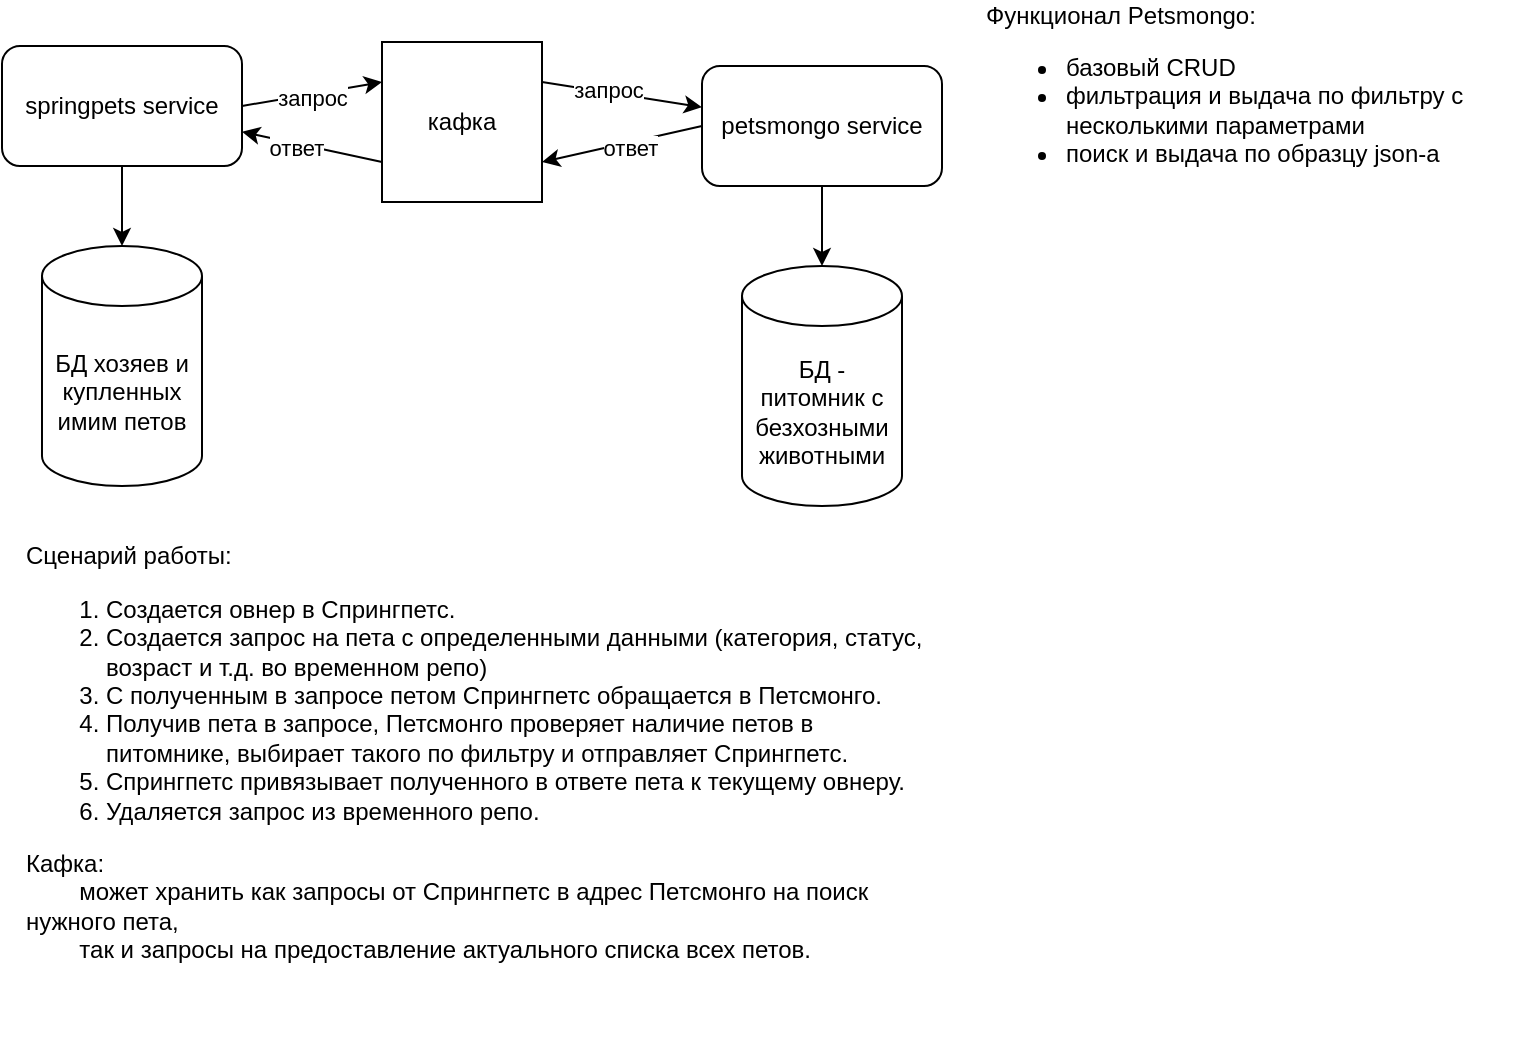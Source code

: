 <mxfile version="22.1.22" type="embed">
  <diagram name="Страница — 1" id="48z96JZ2Nk2S-4M4ds--">
    <mxGraphModel dx="833" dy="727" grid="1" gridSize="10" guides="1" tooltips="1" connect="1" arrows="1" fold="1" page="1" pageScale="1" pageWidth="827" pageHeight="1169" math="0" shadow="0">
      <root>
        <mxCell id="0" />
        <mxCell id="1" parent="0" />
        <mxCell id="AGKuizLikppnEioVuAVD-7" value="&lt;div&gt;БД - питомник с безхозными животными&lt;/div&gt;" style="shape=cylinder3;whiteSpace=wrap;html=1;boundedLbl=1;backgroundOutline=1;size=15;" parent="1" vertex="1">
          <mxGeometry x="390" y="172" width="80" height="120" as="geometry" />
        </mxCell>
        <mxCell id="AGKuizLikppnEioVuAVD-8" value="&lt;div&gt;БД хозяев и купленных имим петов&lt;/div&gt;" style="shape=cylinder3;whiteSpace=wrap;html=1;boundedLbl=1;backgroundOutline=1;size=15;" parent="1" vertex="1">
          <mxGeometry x="40" y="162" width="80" height="120" as="geometry" />
        </mxCell>
        <mxCell id="AGKuizLikppnEioVuAVD-10" value="Сценарий работы:&lt;div&gt;&lt;ol&gt;&lt;li&gt;Создается овнер в Спрингпетс.&lt;/li&gt;&lt;li&gt;Создается запрос на пета с определенными данными (категория, статус, возраст и т.д. во временном репо)&lt;/li&gt;&lt;li&gt;С полученным в запросе петом Спрингпетс обращается в Петсмонго.&lt;/li&gt;&lt;li&gt;Получив пета в запросе, Петсмонго проверяет наличие петов в питомнике, выбирает такого по фильтру и отправляет Спрингпетс.&lt;/li&gt;&lt;li&gt;Спрингпетс привязывает полученного в ответе пета к текущему овнеру.&lt;/li&gt;&lt;li&gt;Удаляется запрос из временного репо.&amp;nbsp;&lt;/li&gt;&lt;/ol&gt;&lt;div&gt;Кафка:&lt;/div&gt;&lt;/div&gt;&lt;div&gt;&lt;span style=&quot;white-space: pre;&quot;&gt;&#x9;&lt;/span&gt;может хранить как запросы от Спрингпетс в адрес Петсмонго на поиск нужного пета,&amp;nbsp;&lt;/div&gt;&lt;div&gt;&lt;span style=&quot;white-space: pre;&quot;&gt;&#x9;&lt;/span&gt;так и запросы на предоставление актуального списка всех петов.&amp;nbsp;&lt;br&gt;&lt;/div&gt;&lt;div&gt;&lt;br&gt;&lt;/div&gt;&lt;div&gt;&lt;br&gt;&lt;/div&gt;&lt;div&gt;&lt;br&gt;&lt;/div&gt;" style="text;html=1;align=left;verticalAlign=middle;whiteSpace=wrap;rounded=0;" parent="1" vertex="1">
          <mxGeometry x="30" y="312" width="460" height="250" as="geometry" />
        </mxCell>
        <mxCell id="AGKuizLikppnEioVuAVD-13" value="springpets service" style="rounded=1;whiteSpace=wrap;html=1;" parent="1" vertex="1">
          <mxGeometry x="20" y="62" width="120" height="60" as="geometry" />
        </mxCell>
        <mxCell id="AGKuizLikppnEioVuAVD-14" value="petsmongo service" style="rounded=1;whiteSpace=wrap;html=1;" parent="1" vertex="1">
          <mxGeometry x="370" y="72" width="120" height="60" as="geometry" />
        </mxCell>
        <mxCell id="AGKuizLikppnEioVuAVD-15" value="" style="endArrow=classic;html=1;rounded=0;exitX=0.5;exitY=1;exitDx=0;exitDy=0;" parent="1" source="AGKuizLikppnEioVuAVD-13" target="AGKuizLikppnEioVuAVD-8" edge="1">
          <mxGeometry width="50" height="50" relative="1" as="geometry">
            <mxPoint x="320" y="232" as="sourcePoint" />
            <mxPoint x="230" y="222" as="targetPoint" />
          </mxGeometry>
        </mxCell>
        <mxCell id="AGKuizLikppnEioVuAVD-16" value="" style="endArrow=classic;html=1;rounded=0;entryX=0.5;entryY=0;entryDx=0;entryDy=0;entryPerimeter=0;" parent="1" target="AGKuizLikppnEioVuAVD-7" edge="1">
          <mxGeometry width="50" height="50" relative="1" as="geometry">
            <mxPoint x="430" y="132" as="sourcePoint" />
            <mxPoint x="480" y="82" as="targetPoint" />
          </mxGeometry>
        </mxCell>
        <mxCell id="AGKuizLikppnEioVuAVD-17" value="кафка" style="whiteSpace=wrap;html=1;aspect=fixed;" parent="1" vertex="1">
          <mxGeometry x="210" y="60" width="80" height="80" as="geometry" />
        </mxCell>
        <mxCell id="AGKuizLikppnEioVuAVD-18" value="" style="endArrow=classic;html=1;rounded=0;entryX=0;entryY=0.25;entryDx=0;entryDy=0;" parent="1" target="AGKuizLikppnEioVuAVD-17" edge="1">
          <mxGeometry width="50" height="50" relative="1" as="geometry">
            <mxPoint x="140" y="92" as="sourcePoint" />
            <mxPoint x="190" y="42" as="targetPoint" />
          </mxGeometry>
        </mxCell>
        <mxCell id="AGKuizLikppnEioVuAVD-25" value="запрос" style="edgeLabel;html=1;align=center;verticalAlign=middle;resizable=0;points=[];" parent="AGKuizLikppnEioVuAVD-18" vertex="1" connectable="0">
          <mxGeometry x="-0.034" y="-2" relative="1" as="geometry">
            <mxPoint as="offset" />
          </mxGeometry>
        </mxCell>
        <mxCell id="AGKuizLikppnEioVuAVD-19" value="" style="endArrow=classic;html=1;rounded=0;exitX=1;exitY=0.25;exitDx=0;exitDy=0;" parent="1" source="AGKuizLikppnEioVuAVD-17" target="AGKuizLikppnEioVuAVD-14" edge="1">
          <mxGeometry width="50" height="50" relative="1" as="geometry">
            <mxPoint x="290" y="92" as="sourcePoint" />
            <mxPoint x="340" y="42" as="targetPoint" />
          </mxGeometry>
        </mxCell>
        <mxCell id="AGKuizLikppnEioVuAVD-26" value="запрос" style="edgeLabel;html=1;align=center;verticalAlign=middle;resizable=0;points=[];" parent="AGKuizLikppnEioVuAVD-19" vertex="1" connectable="0">
          <mxGeometry x="-0.194" y="1" relative="1" as="geometry">
            <mxPoint as="offset" />
          </mxGeometry>
        </mxCell>
        <mxCell id="AGKuizLikppnEioVuAVD-20" value="" style="endArrow=classic;html=1;rounded=0;exitX=0;exitY=0.5;exitDx=0;exitDy=0;entryX=1;entryY=0.75;entryDx=0;entryDy=0;" parent="1" source="AGKuizLikppnEioVuAVD-14" target="AGKuizLikppnEioVuAVD-17" edge="1">
          <mxGeometry width="50" height="50" relative="1" as="geometry">
            <mxPoint x="290" y="172" as="sourcePoint" />
            <mxPoint x="340" y="122" as="targetPoint" />
          </mxGeometry>
        </mxCell>
        <mxCell id="AGKuizLikppnEioVuAVD-23" value="ответ" style="edgeLabel;html=1;align=center;verticalAlign=middle;resizable=0;points=[];" parent="AGKuizLikppnEioVuAVD-20" vertex="1" connectable="0">
          <mxGeometry x="-0.072" y="2" relative="1" as="geometry">
            <mxPoint as="offset" />
          </mxGeometry>
        </mxCell>
        <mxCell id="AGKuizLikppnEioVuAVD-21" value="" style="endArrow=classic;html=1;rounded=0;exitX=0;exitY=0.75;exitDx=0;exitDy=0;" parent="1" source="AGKuizLikppnEioVuAVD-17" target="AGKuizLikppnEioVuAVD-13" edge="1">
          <mxGeometry width="50" height="50" relative="1" as="geometry">
            <mxPoint x="170" y="182" as="sourcePoint" />
            <mxPoint x="220" y="132" as="targetPoint" />
          </mxGeometry>
        </mxCell>
        <mxCell id="AGKuizLikppnEioVuAVD-24" value="ответ" style="edgeLabel;html=1;align=center;verticalAlign=middle;resizable=0;points=[];" parent="AGKuizLikppnEioVuAVD-21" vertex="1" connectable="0">
          <mxGeometry x="0.227" y="2" relative="1" as="geometry">
            <mxPoint as="offset" />
          </mxGeometry>
        </mxCell>
        <mxCell id="AGKuizLikppnEioVuAVD-22" value="Функционал Petsmongo:&lt;div&gt;&lt;ul&gt;&lt;li&gt;базовый CRUD&lt;/li&gt;&lt;li&gt;фильтрация и выдача по фильтру с несколькими параметрами&lt;/li&gt;&lt;li&gt;поиск и выдача по образцу json-а&lt;/li&gt;&lt;/ul&gt;&lt;/div&gt;" style="text;html=1;align=left;verticalAlign=middle;whiteSpace=wrap;rounded=0;" parent="1" vertex="1">
          <mxGeometry x="510" y="72" width="270" height="30" as="geometry" />
        </mxCell>
      </root>
    </mxGraphModel>
  </diagram>
</mxfile>
